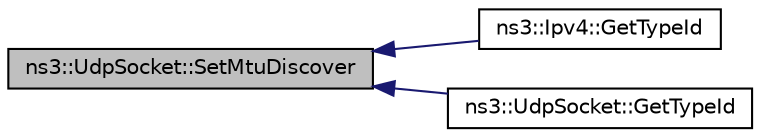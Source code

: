 digraph "ns3::UdpSocket::SetMtuDiscover"
{
  edge [fontname="Helvetica",fontsize="10",labelfontname="Helvetica",labelfontsize="10"];
  node [fontname="Helvetica",fontsize="10",shape=record];
  rankdir="LR";
  Node1 [label="ns3::UdpSocket::SetMtuDiscover",height=0.2,width=0.4,color="black", fillcolor="grey75", style="filled", fontcolor="black"];
  Node1 -> Node2 [dir="back",color="midnightblue",fontsize="10",style="solid"];
  Node2 [label="ns3::Ipv4::GetTypeId",height=0.2,width=0.4,color="black", fillcolor="white", style="filled",URL="$d1/d64/classns3_1_1Ipv4.html#a339a61fc36efb3366dd2065e5f5f4aa8",tooltip="Get the type ID. "];
  Node1 -> Node3 [dir="back",color="midnightblue",fontsize="10",style="solid"];
  Node3 [label="ns3::UdpSocket::GetTypeId",height=0.2,width=0.4,color="black", fillcolor="white", style="filled",URL="$df/ddc/classns3_1_1UdpSocket.html#ad663eeb166a2cbd11a8717a3d09ed3ab",tooltip="Get the type ID. "];
}
